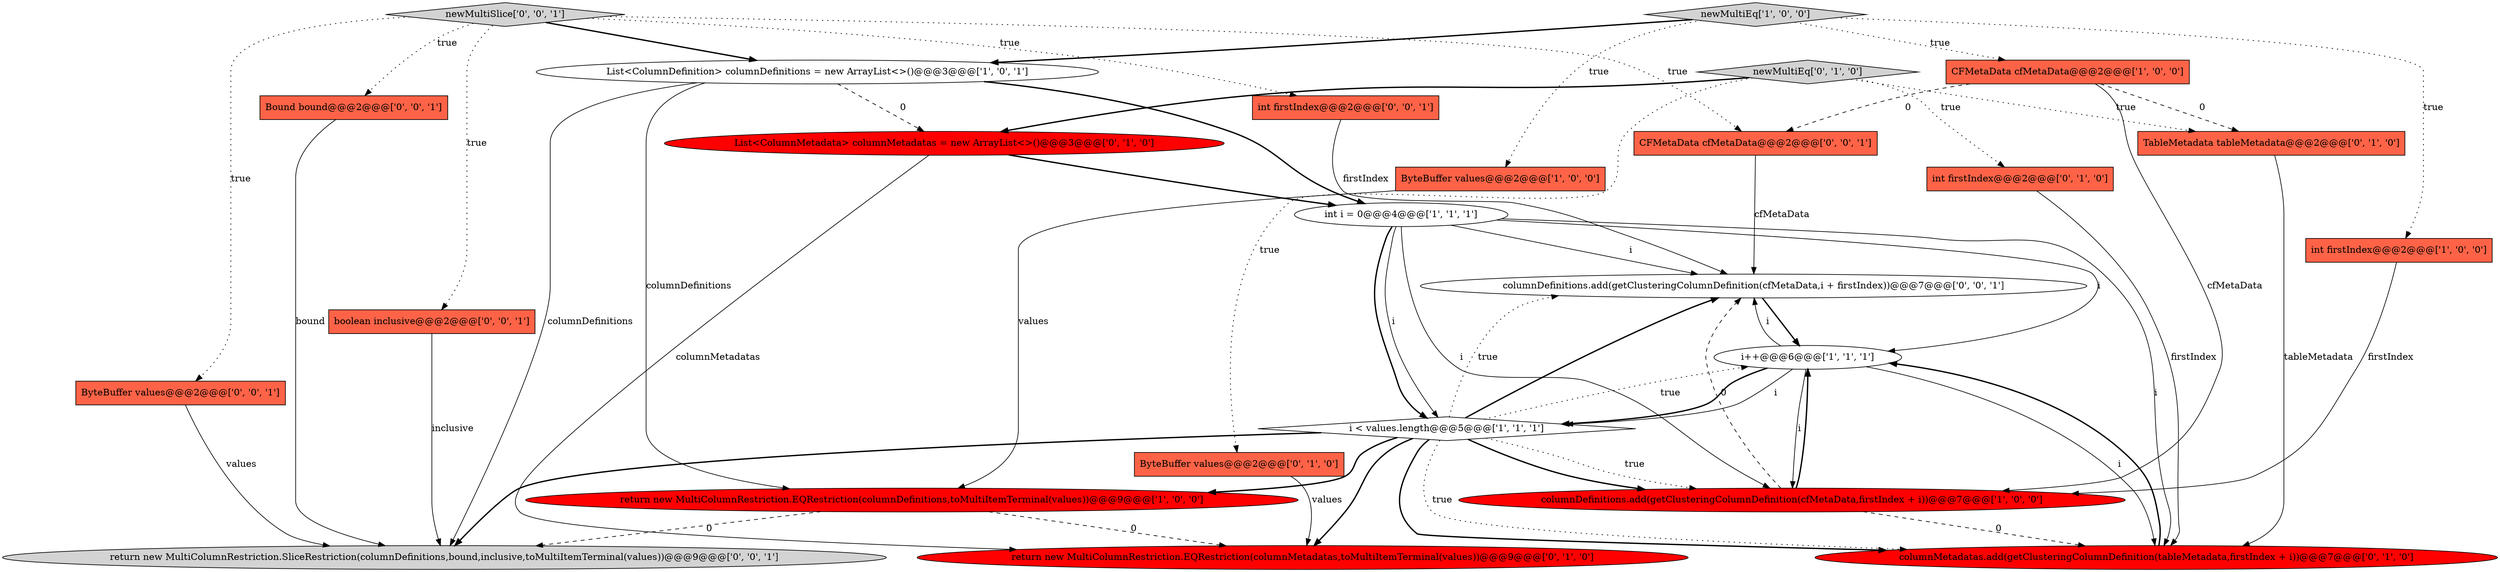 digraph {
24 [style = filled, label = "CFMetaData cfMetaData@@@2@@@['0', '0', '1']", fillcolor = tomato, shape = box image = "AAA0AAABBB3BBB"];
11 [style = filled, label = "List<ColumnMetadata> columnMetadatas = new ArrayList<>()@@@3@@@['0', '1', '0']", fillcolor = red, shape = ellipse image = "AAA1AAABBB2BBB"];
8 [style = filled, label = "CFMetaData cfMetaData@@@2@@@['1', '0', '0']", fillcolor = tomato, shape = box image = "AAA1AAABBB1BBB"];
5 [style = filled, label = "int i = 0@@@4@@@['1', '1', '1']", fillcolor = white, shape = ellipse image = "AAA0AAABBB1BBB"];
1 [style = filled, label = "i < values.length@@@5@@@['1', '1', '1']", fillcolor = white, shape = diamond image = "AAA0AAABBB1BBB"];
13 [style = filled, label = "columnMetadatas.add(getClusteringColumnDefinition(tableMetadata,firstIndex + i))@@@7@@@['0', '1', '0']", fillcolor = red, shape = ellipse image = "AAA1AAABBB2BBB"];
14 [style = filled, label = "return new MultiColumnRestriction.EQRestriction(columnMetadatas,toMultiItemTerminal(values))@@@9@@@['0', '1', '0']", fillcolor = red, shape = ellipse image = "AAA1AAABBB2BBB"];
16 [style = filled, label = "TableMetadata tableMetadata@@@2@@@['0', '1', '0']", fillcolor = tomato, shape = box image = "AAA1AAABBB2BBB"];
18 [style = filled, label = "return new MultiColumnRestriction.SliceRestriction(columnDefinitions,bound,inclusive,toMultiItemTerminal(values))@@@9@@@['0', '0', '1']", fillcolor = lightgray, shape = ellipse image = "AAA0AAABBB3BBB"];
19 [style = filled, label = "Bound bound@@@2@@@['0', '0', '1']", fillcolor = tomato, shape = box image = "AAA0AAABBB3BBB"];
9 [style = filled, label = "List<ColumnDefinition> columnDefinitions = new ArrayList<>()@@@3@@@['1', '0', '1']", fillcolor = white, shape = ellipse image = "AAA0AAABBB1BBB"];
20 [style = filled, label = "boolean inclusive@@@2@@@['0', '0', '1']", fillcolor = tomato, shape = box image = "AAA0AAABBB3BBB"];
4 [style = filled, label = "ByteBuffer values@@@2@@@['1', '0', '0']", fillcolor = tomato, shape = box image = "AAA0AAABBB1BBB"];
3 [style = filled, label = "columnDefinitions.add(getClusteringColumnDefinition(cfMetaData,firstIndex + i))@@@7@@@['1', '0', '0']", fillcolor = red, shape = ellipse image = "AAA1AAABBB1BBB"];
22 [style = filled, label = "newMultiSlice['0', '0', '1']", fillcolor = lightgray, shape = diamond image = "AAA0AAABBB3BBB"];
10 [style = filled, label = "newMultiEq['0', '1', '0']", fillcolor = lightgray, shape = diamond image = "AAA0AAABBB2BBB"];
0 [style = filled, label = "newMultiEq['1', '0', '0']", fillcolor = lightgray, shape = diamond image = "AAA0AAABBB1BBB"];
6 [style = filled, label = "i++@@@6@@@['1', '1', '1']", fillcolor = white, shape = ellipse image = "AAA0AAABBB1BBB"];
21 [style = filled, label = "columnDefinitions.add(getClusteringColumnDefinition(cfMetaData,i + firstIndex))@@@7@@@['0', '0', '1']", fillcolor = white, shape = ellipse image = "AAA0AAABBB3BBB"];
23 [style = filled, label = "int firstIndex@@@2@@@['0', '0', '1']", fillcolor = tomato, shape = box image = "AAA0AAABBB3BBB"];
12 [style = filled, label = "ByteBuffer values@@@2@@@['0', '1', '0']", fillcolor = tomato, shape = box image = "AAA0AAABBB2BBB"];
17 [style = filled, label = "ByteBuffer values@@@2@@@['0', '0', '1']", fillcolor = tomato, shape = box image = "AAA0AAABBB3BBB"];
2 [style = filled, label = "int firstIndex@@@2@@@['1', '0', '0']", fillcolor = tomato, shape = box image = "AAA0AAABBB1BBB"];
15 [style = filled, label = "int firstIndex@@@2@@@['0', '1', '0']", fillcolor = tomato, shape = box image = "AAA0AAABBB2BBB"];
7 [style = filled, label = "return new MultiColumnRestriction.EQRestriction(columnDefinitions,toMultiItemTerminal(values))@@@9@@@['1', '0', '0']", fillcolor = red, shape = ellipse image = "AAA1AAABBB1BBB"];
6->1 [style = solid, label="i"];
8->3 [style = solid, label="cfMetaData"];
0->9 [style = bold, label=""];
9->7 [style = solid, label="columnDefinitions"];
10->12 [style = dotted, label="true"];
22->19 [style = dotted, label="true"];
8->16 [style = dashed, label="0"];
7->18 [style = dashed, label="0"];
22->23 [style = dotted, label="true"];
5->3 [style = solid, label="i"];
21->6 [style = bold, label=""];
3->21 [style = dashed, label="0"];
16->13 [style = solid, label="tableMetadata"];
7->14 [style = dashed, label="0"];
22->9 [style = bold, label=""];
0->4 [style = dotted, label="true"];
5->21 [style = solid, label="i"];
1->3 [style = bold, label=""];
1->21 [style = dotted, label="true"];
3->6 [style = bold, label=""];
1->18 [style = bold, label=""];
24->21 [style = solid, label="cfMetaData"];
22->24 [style = dotted, label="true"];
5->13 [style = solid, label="i"];
8->24 [style = dashed, label="0"];
5->1 [style = solid, label="i"];
3->13 [style = dashed, label="0"];
19->18 [style = solid, label="bound"];
6->13 [style = solid, label="i"];
9->18 [style = solid, label="columnDefinitions"];
1->7 [style = bold, label=""];
1->13 [style = bold, label=""];
2->3 [style = solid, label="firstIndex"];
1->3 [style = dotted, label="true"];
0->8 [style = dotted, label="true"];
1->13 [style = dotted, label="true"];
10->15 [style = dotted, label="true"];
6->1 [style = bold, label=""];
5->1 [style = bold, label=""];
11->5 [style = bold, label=""];
4->7 [style = solid, label="values"];
6->21 [style = solid, label="i"];
10->11 [style = bold, label=""];
22->20 [style = dotted, label="true"];
1->21 [style = bold, label=""];
20->18 [style = solid, label="inclusive"];
12->14 [style = solid, label="values"];
9->5 [style = bold, label=""];
11->14 [style = solid, label="columnMetadatas"];
9->11 [style = dashed, label="0"];
1->6 [style = dotted, label="true"];
22->17 [style = dotted, label="true"];
1->14 [style = bold, label=""];
0->2 [style = dotted, label="true"];
13->6 [style = bold, label=""];
15->13 [style = solid, label="firstIndex"];
10->16 [style = dotted, label="true"];
5->6 [style = solid, label="i"];
6->3 [style = solid, label="i"];
17->18 [style = solid, label="values"];
23->21 [style = solid, label="firstIndex"];
}
